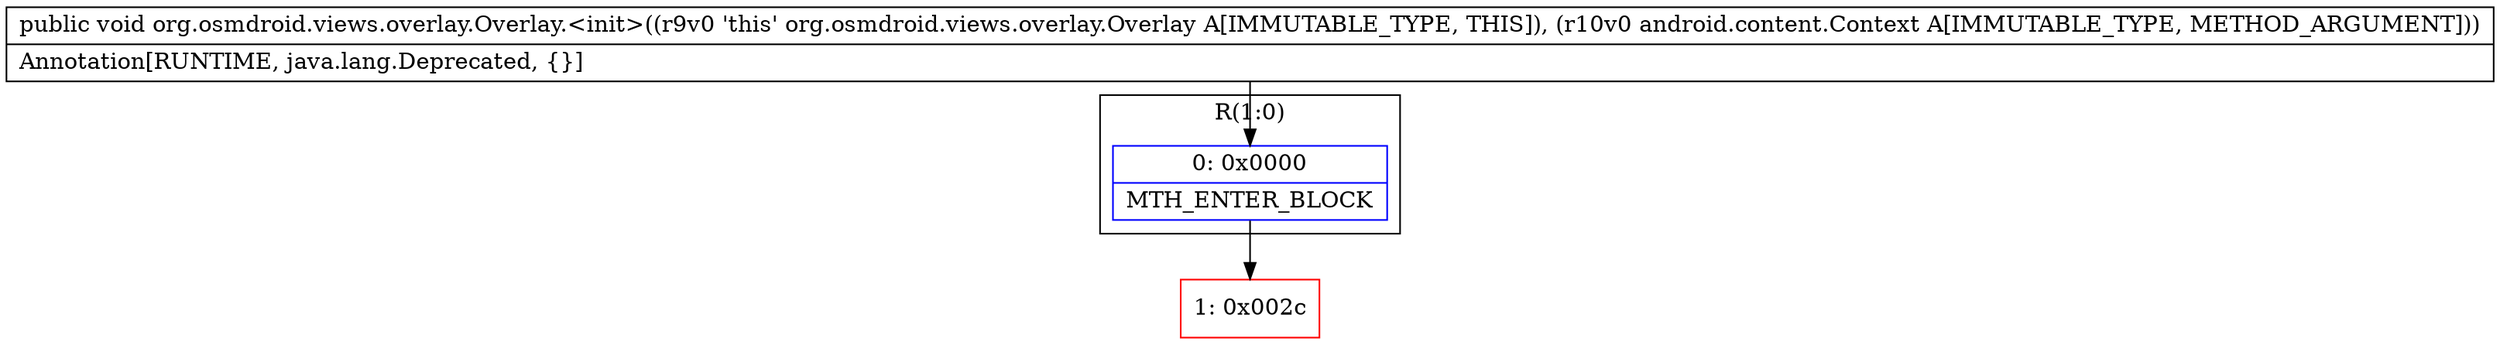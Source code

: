 digraph "CFG fororg.osmdroid.views.overlay.Overlay.\<init\>(Landroid\/content\/Context;)V" {
subgraph cluster_Region_210322952 {
label = "R(1:0)";
node [shape=record,color=blue];
Node_0 [shape=record,label="{0\:\ 0x0000|MTH_ENTER_BLOCK\l}"];
}
Node_1 [shape=record,color=red,label="{1\:\ 0x002c}"];
MethodNode[shape=record,label="{public void org.osmdroid.views.overlay.Overlay.\<init\>((r9v0 'this' org.osmdroid.views.overlay.Overlay A[IMMUTABLE_TYPE, THIS]), (r10v0 android.content.Context A[IMMUTABLE_TYPE, METHOD_ARGUMENT]))  | Annotation[RUNTIME, java.lang.Deprecated, \{\}]\l}"];
MethodNode -> Node_0;
Node_0 -> Node_1;
}

